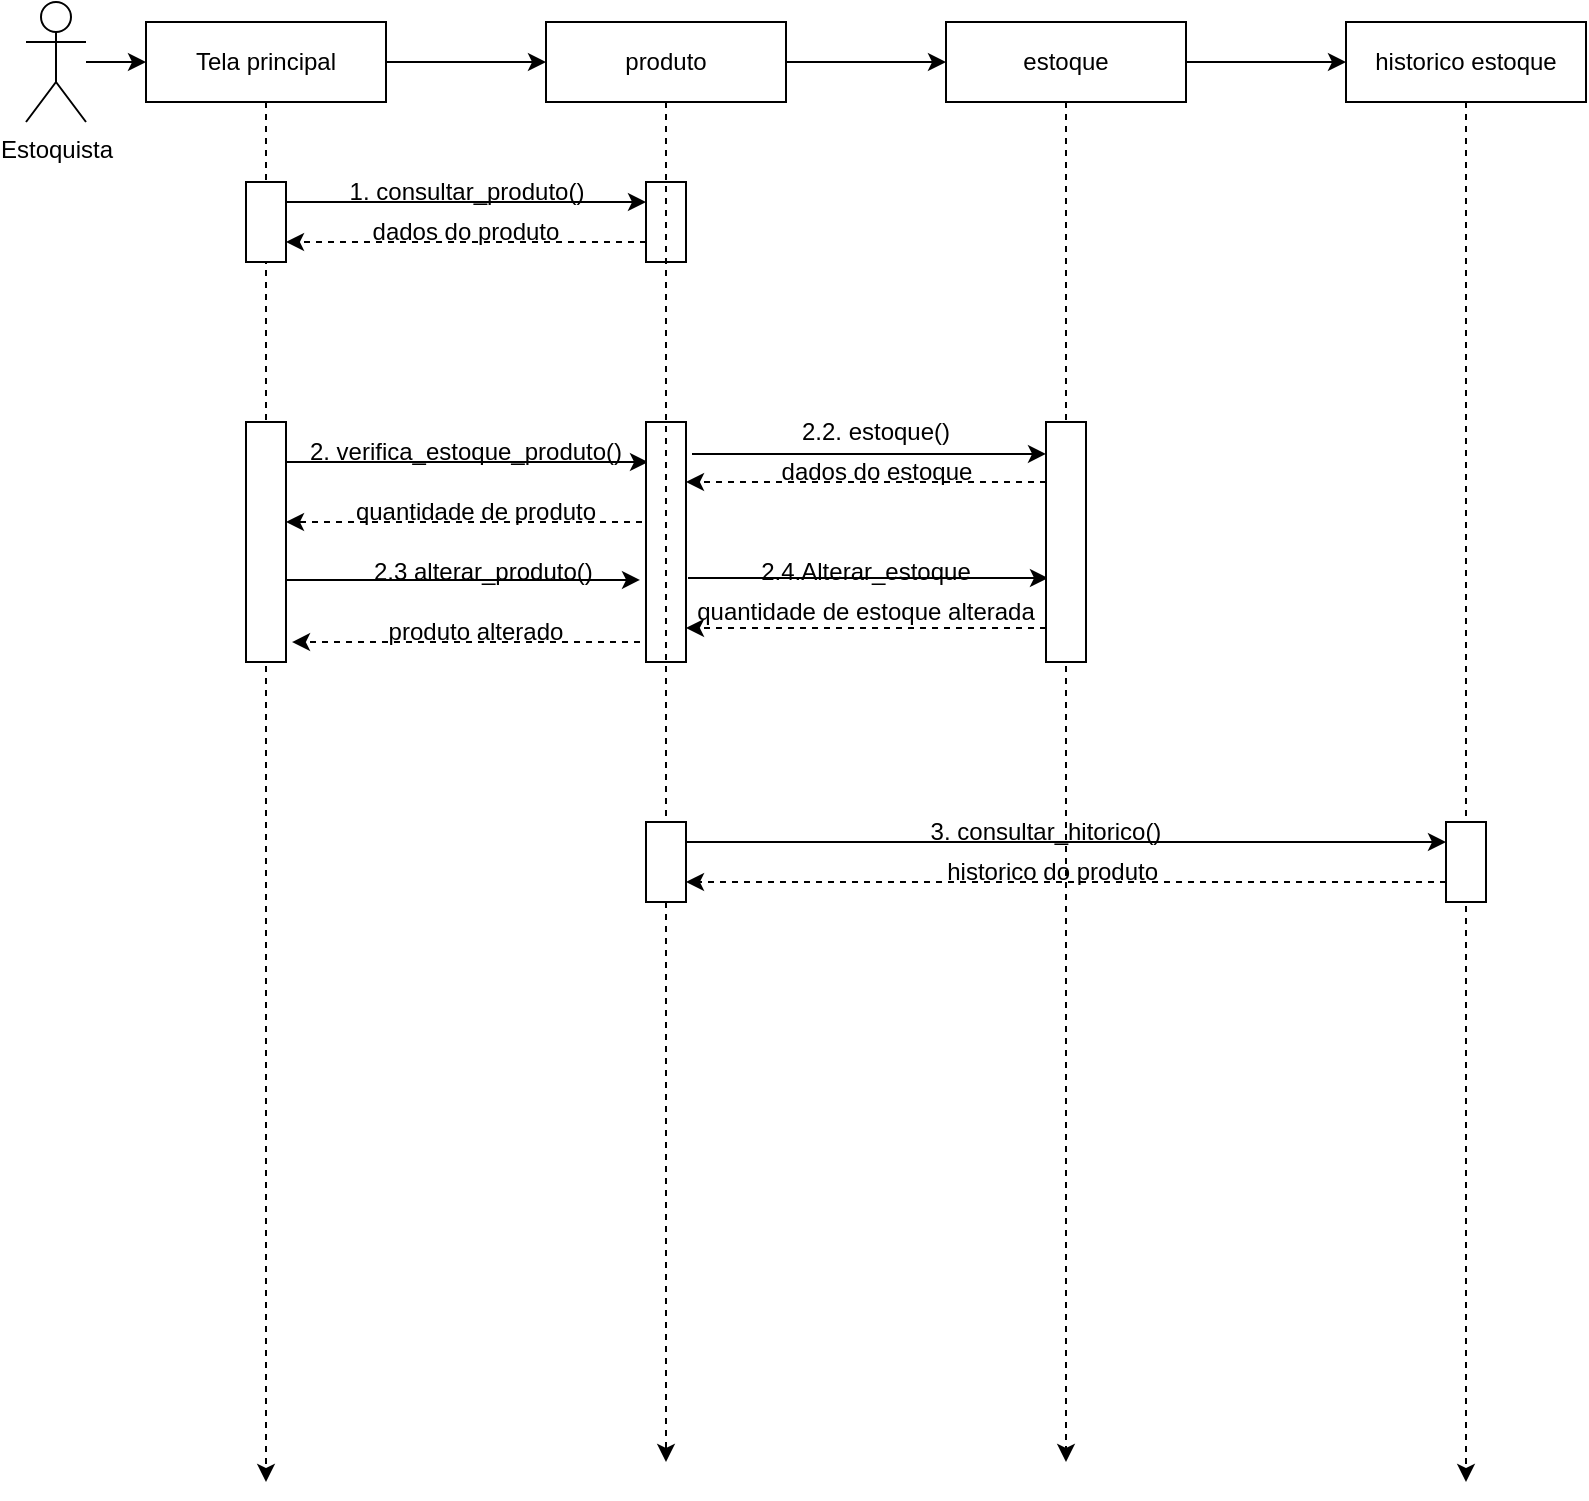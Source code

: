 <mxfile version="17.1.3" type="github">
  <diagram id="GZn82BFjJsCsJl_G1xaL" name="Page-1">
    <mxGraphModel dx="1841" dy="529" grid="1" gridSize="10" guides="1" tooltips="1" connect="1" arrows="1" fold="1" page="1" pageScale="1" pageWidth="827" pageHeight="1169" math="0" shadow="0">
      <root>
        <mxCell id="0" />
        <mxCell id="1" parent="0" />
        <mxCell id="IOzbQgCnKCAspxKy1Rhd-18" value="" style="edgeStyle=orthogonalEdgeStyle;rounded=0;orthogonalLoop=1;jettySize=auto;html=1;" edge="1" parent="1" source="IOzbQgCnKCAspxKy1Rhd-1" target="IOzbQgCnKCAspxKy1Rhd-17">
          <mxGeometry relative="1" as="geometry" />
        </mxCell>
        <mxCell id="IOzbQgCnKCAspxKy1Rhd-1" value="Estoquista" style="shape=umlActor;verticalLabelPosition=bottom;verticalAlign=top;html=1;outlineConnect=0;" vertex="1" parent="1">
          <mxGeometry x="-150" y="70" width="30" height="60" as="geometry" />
        </mxCell>
        <mxCell id="IOzbQgCnKCAspxKy1Rhd-5" value="" style="edgeStyle=orthogonalEdgeStyle;rounded=0;orthogonalLoop=1;jettySize=auto;html=1;" edge="1" parent="1" source="IOzbQgCnKCAspxKy1Rhd-2" target="IOzbQgCnKCAspxKy1Rhd-4">
          <mxGeometry relative="1" as="geometry" />
        </mxCell>
        <mxCell id="IOzbQgCnKCAspxKy1Rhd-54" style="edgeStyle=orthogonalEdgeStyle;rounded=0;orthogonalLoop=1;jettySize=auto;html=1;exitX=0.5;exitY=1;exitDx=0;exitDy=0;dashed=1;startArrow=none;" edge="1" parent="1" source="IOzbQgCnKCAspxKy1Rhd-63">
          <mxGeometry relative="1" as="geometry">
            <mxPoint x="170" y="800" as="targetPoint" />
          </mxGeometry>
        </mxCell>
        <mxCell id="IOzbQgCnKCAspxKy1Rhd-2" value="produto" style="whiteSpace=wrap;html=1;verticalAlign=middle;" vertex="1" parent="1">
          <mxGeometry x="110" y="80" width="120" height="40" as="geometry" />
        </mxCell>
        <mxCell id="IOzbQgCnKCAspxKy1Rhd-53" style="edgeStyle=orthogonalEdgeStyle;rounded=0;orthogonalLoop=1;jettySize=auto;html=1;exitX=0.5;exitY=1;exitDx=0;exitDy=0;dashed=1;" edge="1" parent="1" source="IOzbQgCnKCAspxKy1Rhd-4">
          <mxGeometry relative="1" as="geometry">
            <mxPoint x="370" y="800" as="targetPoint" />
          </mxGeometry>
        </mxCell>
        <mxCell id="IOzbQgCnKCAspxKy1Rhd-58" value="" style="edgeStyle=orthogonalEdgeStyle;rounded=0;orthogonalLoop=1;jettySize=auto;html=1;" edge="1" parent="1" source="IOzbQgCnKCAspxKy1Rhd-4" target="IOzbQgCnKCAspxKy1Rhd-57">
          <mxGeometry relative="1" as="geometry" />
        </mxCell>
        <mxCell id="IOzbQgCnKCAspxKy1Rhd-4" value="estoque" style="whiteSpace=wrap;html=1;verticalAlign=middle;" vertex="1" parent="1">
          <mxGeometry x="310" y="80" width="120" height="40" as="geometry" />
        </mxCell>
        <mxCell id="IOzbQgCnKCAspxKy1Rhd-10" style="edgeStyle=orthogonalEdgeStyle;rounded=0;orthogonalLoop=1;jettySize=auto;html=1;exitX=0.5;exitY=1;exitDx=0;exitDy=0;" edge="1" parent="1" source="IOzbQgCnKCAspxKy1Rhd-4" target="IOzbQgCnKCAspxKy1Rhd-4">
          <mxGeometry relative="1" as="geometry" />
        </mxCell>
        <mxCell id="IOzbQgCnKCAspxKy1Rhd-20" style="edgeStyle=orthogonalEdgeStyle;rounded=0;orthogonalLoop=1;jettySize=auto;html=1;exitX=1;exitY=0.25;exitDx=0;exitDy=0;entryX=0;entryY=0.25;entryDx=0;entryDy=0;" edge="1" parent="1" source="IOzbQgCnKCAspxKy1Rhd-11" target="IOzbQgCnKCAspxKy1Rhd-13">
          <mxGeometry relative="1" as="geometry" />
        </mxCell>
        <mxCell id="IOzbQgCnKCAspxKy1Rhd-21" style="edgeStyle=orthogonalEdgeStyle;rounded=0;orthogonalLoop=1;jettySize=auto;html=1;exitX=0;exitY=0.75;exitDx=0;exitDy=0;entryX=1;entryY=0.75;entryDx=0;entryDy=0;dashed=1;" edge="1" parent="1" source="IOzbQgCnKCAspxKy1Rhd-13" target="IOzbQgCnKCAspxKy1Rhd-11">
          <mxGeometry relative="1" as="geometry" />
        </mxCell>
        <mxCell id="IOzbQgCnKCAspxKy1Rhd-13" value="" style="rounded=0;whiteSpace=wrap;html=1;" vertex="1" parent="1">
          <mxGeometry x="160" y="160" width="20" height="40" as="geometry" />
        </mxCell>
        <mxCell id="IOzbQgCnKCAspxKy1Rhd-19" style="edgeStyle=orthogonalEdgeStyle;rounded=0;orthogonalLoop=1;jettySize=auto;html=1;" edge="1" parent="1" source="IOzbQgCnKCAspxKy1Rhd-17" target="IOzbQgCnKCAspxKy1Rhd-2">
          <mxGeometry relative="1" as="geometry" />
        </mxCell>
        <mxCell id="IOzbQgCnKCAspxKy1Rhd-55" style="edgeStyle=orthogonalEdgeStyle;rounded=0;orthogonalLoop=1;jettySize=auto;html=1;exitX=0.5;exitY=1;exitDx=0;exitDy=0;dashed=1;" edge="1" parent="1" source="IOzbQgCnKCAspxKy1Rhd-17">
          <mxGeometry relative="1" as="geometry">
            <mxPoint x="-30" y="810" as="targetPoint" />
          </mxGeometry>
        </mxCell>
        <mxCell id="IOzbQgCnKCAspxKy1Rhd-17" value="Tela principal" style="whiteSpace=wrap;html=1;verticalAlign=middle;" vertex="1" parent="1">
          <mxGeometry x="-90" y="80" width="120" height="40" as="geometry" />
        </mxCell>
        <mxCell id="IOzbQgCnKCAspxKy1Rhd-11" value="" style="rounded=0;whiteSpace=wrap;html=1;" vertex="1" parent="1">
          <mxGeometry x="-40" y="160" width="20" height="40" as="geometry" />
        </mxCell>
        <mxCell id="IOzbQgCnKCAspxKy1Rhd-25" value="1. consultar_produto()" style="text;html=1;strokeColor=none;fillColor=none;align=center;verticalAlign=middle;whiteSpace=wrap;rounded=0;" vertex="1" parent="1">
          <mxGeometry x="-22.5" y="150" width="185" height="30" as="geometry" />
        </mxCell>
        <mxCell id="IOzbQgCnKCAspxKy1Rhd-26" value="dados do produto" style="text;html=1;strokeColor=none;fillColor=none;align=center;verticalAlign=middle;whiteSpace=wrap;rounded=0;" vertex="1" parent="1">
          <mxGeometry x="5" y="170" width="130" height="30" as="geometry" />
        </mxCell>
        <mxCell id="IOzbQgCnKCAspxKy1Rhd-32" style="edgeStyle=orthogonalEdgeStyle;rounded=0;orthogonalLoop=1;jettySize=auto;html=1;exitX=1;exitY=0.25;exitDx=0;exitDy=0;entryX=0.05;entryY=0.167;entryDx=0;entryDy=0;entryPerimeter=0;" edge="1" parent="1" source="IOzbQgCnKCAspxKy1Rhd-27" target="IOzbQgCnKCAspxKy1Rhd-30">
          <mxGeometry relative="1" as="geometry">
            <Array as="points">
              <mxPoint x="-20" y="300" />
            </Array>
          </mxGeometry>
        </mxCell>
        <mxCell id="IOzbQgCnKCAspxKy1Rhd-34" style="edgeStyle=orthogonalEdgeStyle;rounded=0;orthogonalLoop=1;jettySize=auto;html=1;exitX=1;exitY=0.75;exitDx=0;exitDy=0;entryX=-0.15;entryY=0.658;entryDx=0;entryDy=0;entryPerimeter=0;" edge="1" parent="1" source="IOzbQgCnKCAspxKy1Rhd-27" target="IOzbQgCnKCAspxKy1Rhd-30">
          <mxGeometry relative="1" as="geometry">
            <Array as="points">
              <mxPoint x="-20" y="359" />
            </Array>
          </mxGeometry>
        </mxCell>
        <mxCell id="IOzbQgCnKCAspxKy1Rhd-27" value="" style="rounded=0;whiteSpace=wrap;html=1;" vertex="1" parent="1">
          <mxGeometry x="-40" y="280" width="20" height="120" as="geometry" />
        </mxCell>
        <mxCell id="IOzbQgCnKCAspxKy1Rhd-33" style="edgeStyle=orthogonalEdgeStyle;rounded=0;orthogonalLoop=1;jettySize=auto;html=1;exitX=0;exitY=0.5;exitDx=0;exitDy=0;dashed=1;" edge="1" parent="1" source="IOzbQgCnKCAspxKy1Rhd-30">
          <mxGeometry relative="1" as="geometry">
            <mxPoint x="-20" y="330" as="targetPoint" />
            <Array as="points">
              <mxPoint x="160" y="330" />
            </Array>
          </mxGeometry>
        </mxCell>
        <mxCell id="IOzbQgCnKCAspxKy1Rhd-35" style="edgeStyle=orthogonalEdgeStyle;rounded=0;orthogonalLoop=1;jettySize=auto;html=1;exitX=-0.15;exitY=0.917;exitDx=0;exitDy=0;entryX=1.15;entryY=0.917;entryDx=0;entryDy=0;entryPerimeter=0;exitPerimeter=0;dashed=1;" edge="1" parent="1" source="IOzbQgCnKCAspxKy1Rhd-30" target="IOzbQgCnKCAspxKy1Rhd-27">
          <mxGeometry relative="1" as="geometry" />
        </mxCell>
        <mxCell id="IOzbQgCnKCAspxKy1Rhd-56" style="edgeStyle=orthogonalEdgeStyle;rounded=0;orthogonalLoop=1;jettySize=auto;html=1;exitX=1.15;exitY=0.133;exitDx=0;exitDy=0;entryX=0;entryY=0.133;entryDx=0;entryDy=0;entryPerimeter=0;exitPerimeter=0;" edge="1" parent="1" source="IOzbQgCnKCAspxKy1Rhd-30" target="IOzbQgCnKCAspxKy1Rhd-37">
          <mxGeometry relative="1" as="geometry" />
        </mxCell>
        <mxCell id="IOzbQgCnKCAspxKy1Rhd-59" style="edgeStyle=orthogonalEdgeStyle;rounded=0;orthogonalLoop=1;jettySize=auto;html=1;exitX=1.05;exitY=0.65;exitDx=0;exitDy=0;entryX=0.05;entryY=0.65;entryDx=0;entryDy=0;entryPerimeter=0;exitPerimeter=0;" edge="1" parent="1" source="IOzbQgCnKCAspxKy1Rhd-30" target="IOzbQgCnKCAspxKy1Rhd-37">
          <mxGeometry relative="1" as="geometry" />
        </mxCell>
        <mxCell id="IOzbQgCnKCAspxKy1Rhd-30" value="" style="rounded=0;whiteSpace=wrap;html=1;" vertex="1" parent="1">
          <mxGeometry x="160" y="280" width="20" height="120" as="geometry" />
        </mxCell>
        <mxCell id="IOzbQgCnKCAspxKy1Rhd-39" style="edgeStyle=orthogonalEdgeStyle;rounded=0;orthogonalLoop=1;jettySize=auto;html=1;exitX=0;exitY=0.25;exitDx=0;exitDy=0;entryX=1;entryY=0.25;entryDx=0;entryDy=0;dashed=1;" edge="1" parent="1" source="IOzbQgCnKCAspxKy1Rhd-37" target="IOzbQgCnKCAspxKy1Rhd-30">
          <mxGeometry relative="1" as="geometry" />
        </mxCell>
        <mxCell id="IOzbQgCnKCAspxKy1Rhd-60" style="edgeStyle=orthogonalEdgeStyle;rounded=0;orthogonalLoop=1;jettySize=auto;html=1;exitX=0;exitY=0.858;exitDx=0;exitDy=0;entryX=1;entryY=0.858;entryDx=0;entryDy=0;entryPerimeter=0;exitPerimeter=0;dashed=1;" edge="1" parent="1" source="IOzbQgCnKCAspxKy1Rhd-37" target="IOzbQgCnKCAspxKy1Rhd-30">
          <mxGeometry relative="1" as="geometry" />
        </mxCell>
        <mxCell id="IOzbQgCnKCAspxKy1Rhd-37" value="" style="rounded=0;whiteSpace=wrap;html=1;" vertex="1" parent="1">
          <mxGeometry x="360" y="280" width="20" height="120" as="geometry" />
        </mxCell>
        <mxCell id="IOzbQgCnKCAspxKy1Rhd-40" value="2. verifica_estoque_produto()" style="text;html=1;strokeColor=none;fillColor=none;align=center;verticalAlign=middle;whiteSpace=wrap;rounded=0;" vertex="1" parent="1">
          <mxGeometry x="-15" y="280" width="170" height="30" as="geometry" />
        </mxCell>
        <mxCell id="IOzbQgCnKCAspxKy1Rhd-41" value="2.2. estoque()" style="text;html=1;strokeColor=none;fillColor=none;align=center;verticalAlign=middle;whiteSpace=wrap;rounded=0;" vertex="1" parent="1">
          <mxGeometry x="210" y="270" width="130" height="30" as="geometry" />
        </mxCell>
        <mxCell id="IOzbQgCnKCAspxKy1Rhd-42" value="dados do estoque" style="text;html=1;strokeColor=none;fillColor=none;align=center;verticalAlign=middle;whiteSpace=wrap;rounded=0;" vertex="1" parent="1">
          <mxGeometry x="217.5" y="290" width="115" height="30" as="geometry" />
        </mxCell>
        <mxCell id="IOzbQgCnKCAspxKy1Rhd-44" value="quantidade de produto" style="text;html=1;strokeColor=none;fillColor=none;align=center;verticalAlign=middle;whiteSpace=wrap;rounded=0;" vertex="1" parent="1">
          <mxGeometry y="310" width="150" height="30" as="geometry" />
        </mxCell>
        <mxCell id="IOzbQgCnKCAspxKy1Rhd-45" value="2.3 alterar_produto()&amp;nbsp;&amp;nbsp;" style="text;html=1;strokeColor=none;fillColor=none;align=center;verticalAlign=middle;whiteSpace=wrap;rounded=0;" vertex="1" parent="1">
          <mxGeometry x="12.5" y="340" width="137.5" height="30" as="geometry" />
        </mxCell>
        <mxCell id="IOzbQgCnKCAspxKy1Rhd-49" value="produto alterado" style="text;html=1;strokeColor=none;fillColor=none;align=center;verticalAlign=middle;whiteSpace=wrap;rounded=0;" vertex="1" parent="1">
          <mxGeometry x="20" y="370" width="110" height="30" as="geometry" />
        </mxCell>
        <mxCell id="IOzbQgCnKCAspxKy1Rhd-69" style="edgeStyle=orthogonalEdgeStyle;rounded=0;orthogonalLoop=1;jettySize=auto;html=1;exitX=0.5;exitY=1;exitDx=0;exitDy=0;dashed=1;" edge="1" parent="1" source="IOzbQgCnKCAspxKy1Rhd-57">
          <mxGeometry relative="1" as="geometry">
            <mxPoint x="570" y="810" as="targetPoint" />
          </mxGeometry>
        </mxCell>
        <mxCell id="IOzbQgCnKCAspxKy1Rhd-57" value="historico estoque" style="whiteSpace=wrap;html=1;" vertex="1" parent="1">
          <mxGeometry x="510" y="80" width="120" height="40" as="geometry" />
        </mxCell>
        <mxCell id="IOzbQgCnKCAspxKy1Rhd-61" value="2.4.Alterar_estoque" style="text;html=1;strokeColor=none;fillColor=none;align=center;verticalAlign=middle;whiteSpace=wrap;rounded=0;" vertex="1" parent="1">
          <mxGeometry x="240" y="340" width="60" height="30" as="geometry" />
        </mxCell>
        <mxCell id="IOzbQgCnKCAspxKy1Rhd-62" value="quantidade de estoque alterada" style="text;html=1;strokeColor=none;fillColor=none;align=center;verticalAlign=middle;whiteSpace=wrap;rounded=0;" vertex="1" parent="1">
          <mxGeometry x="175" y="360" width="190" height="30" as="geometry" />
        </mxCell>
        <mxCell id="IOzbQgCnKCAspxKy1Rhd-67" value="" style="edgeStyle=orthogonalEdgeStyle;rounded=0;orthogonalLoop=1;jettySize=auto;html=1;" edge="1" parent="1" source="IOzbQgCnKCAspxKy1Rhd-63" target="IOzbQgCnKCAspxKy1Rhd-66">
          <mxGeometry relative="1" as="geometry">
            <Array as="points">
              <mxPoint x="480" y="490" />
              <mxPoint x="480" y="490" />
            </Array>
          </mxGeometry>
        </mxCell>
        <mxCell id="IOzbQgCnKCAspxKy1Rhd-63" value="" style="rounded=0;whiteSpace=wrap;html=1;" vertex="1" parent="1">
          <mxGeometry x="160" y="480" width="20" height="40" as="geometry" />
        </mxCell>
        <mxCell id="IOzbQgCnKCAspxKy1Rhd-65" value="" style="edgeStyle=orthogonalEdgeStyle;rounded=0;orthogonalLoop=1;jettySize=auto;html=1;exitX=0.5;exitY=1;exitDx=0;exitDy=0;dashed=1;endArrow=none;" edge="1" parent="1" source="IOzbQgCnKCAspxKy1Rhd-2" target="IOzbQgCnKCAspxKy1Rhd-63">
          <mxGeometry relative="1" as="geometry">
            <mxPoint x="170" y="612" as="targetPoint" />
            <mxPoint x="170" y="120" as="sourcePoint" />
          </mxGeometry>
        </mxCell>
        <mxCell id="IOzbQgCnKCAspxKy1Rhd-70" style="edgeStyle=orthogonalEdgeStyle;rounded=0;orthogonalLoop=1;jettySize=auto;html=1;exitX=0;exitY=0.75;exitDx=0;exitDy=0;entryX=1;entryY=0.75;entryDx=0;entryDy=0;dashed=1;" edge="1" parent="1" source="IOzbQgCnKCAspxKy1Rhd-66" target="IOzbQgCnKCAspxKy1Rhd-63">
          <mxGeometry relative="1" as="geometry" />
        </mxCell>
        <mxCell id="IOzbQgCnKCAspxKy1Rhd-66" value="" style="whiteSpace=wrap;html=1;rounded=0;" vertex="1" parent="1">
          <mxGeometry x="560" y="480" width="20" height="40" as="geometry" />
        </mxCell>
        <mxCell id="IOzbQgCnKCAspxKy1Rhd-71" value="3. consultar_hitorico()" style="text;html=1;strokeColor=none;fillColor=none;align=center;verticalAlign=middle;whiteSpace=wrap;rounded=0;" vertex="1" parent="1">
          <mxGeometry x="290" y="470" width="140" height="30" as="geometry" />
        </mxCell>
        <mxCell id="IOzbQgCnKCAspxKy1Rhd-72" value="historico do produto&amp;nbsp;" style="text;html=1;strokeColor=none;fillColor=none;align=center;verticalAlign=middle;whiteSpace=wrap;rounded=0;" vertex="1" parent="1">
          <mxGeometry x="300" y="490" width="130" height="30" as="geometry" />
        </mxCell>
      </root>
    </mxGraphModel>
  </diagram>
</mxfile>
